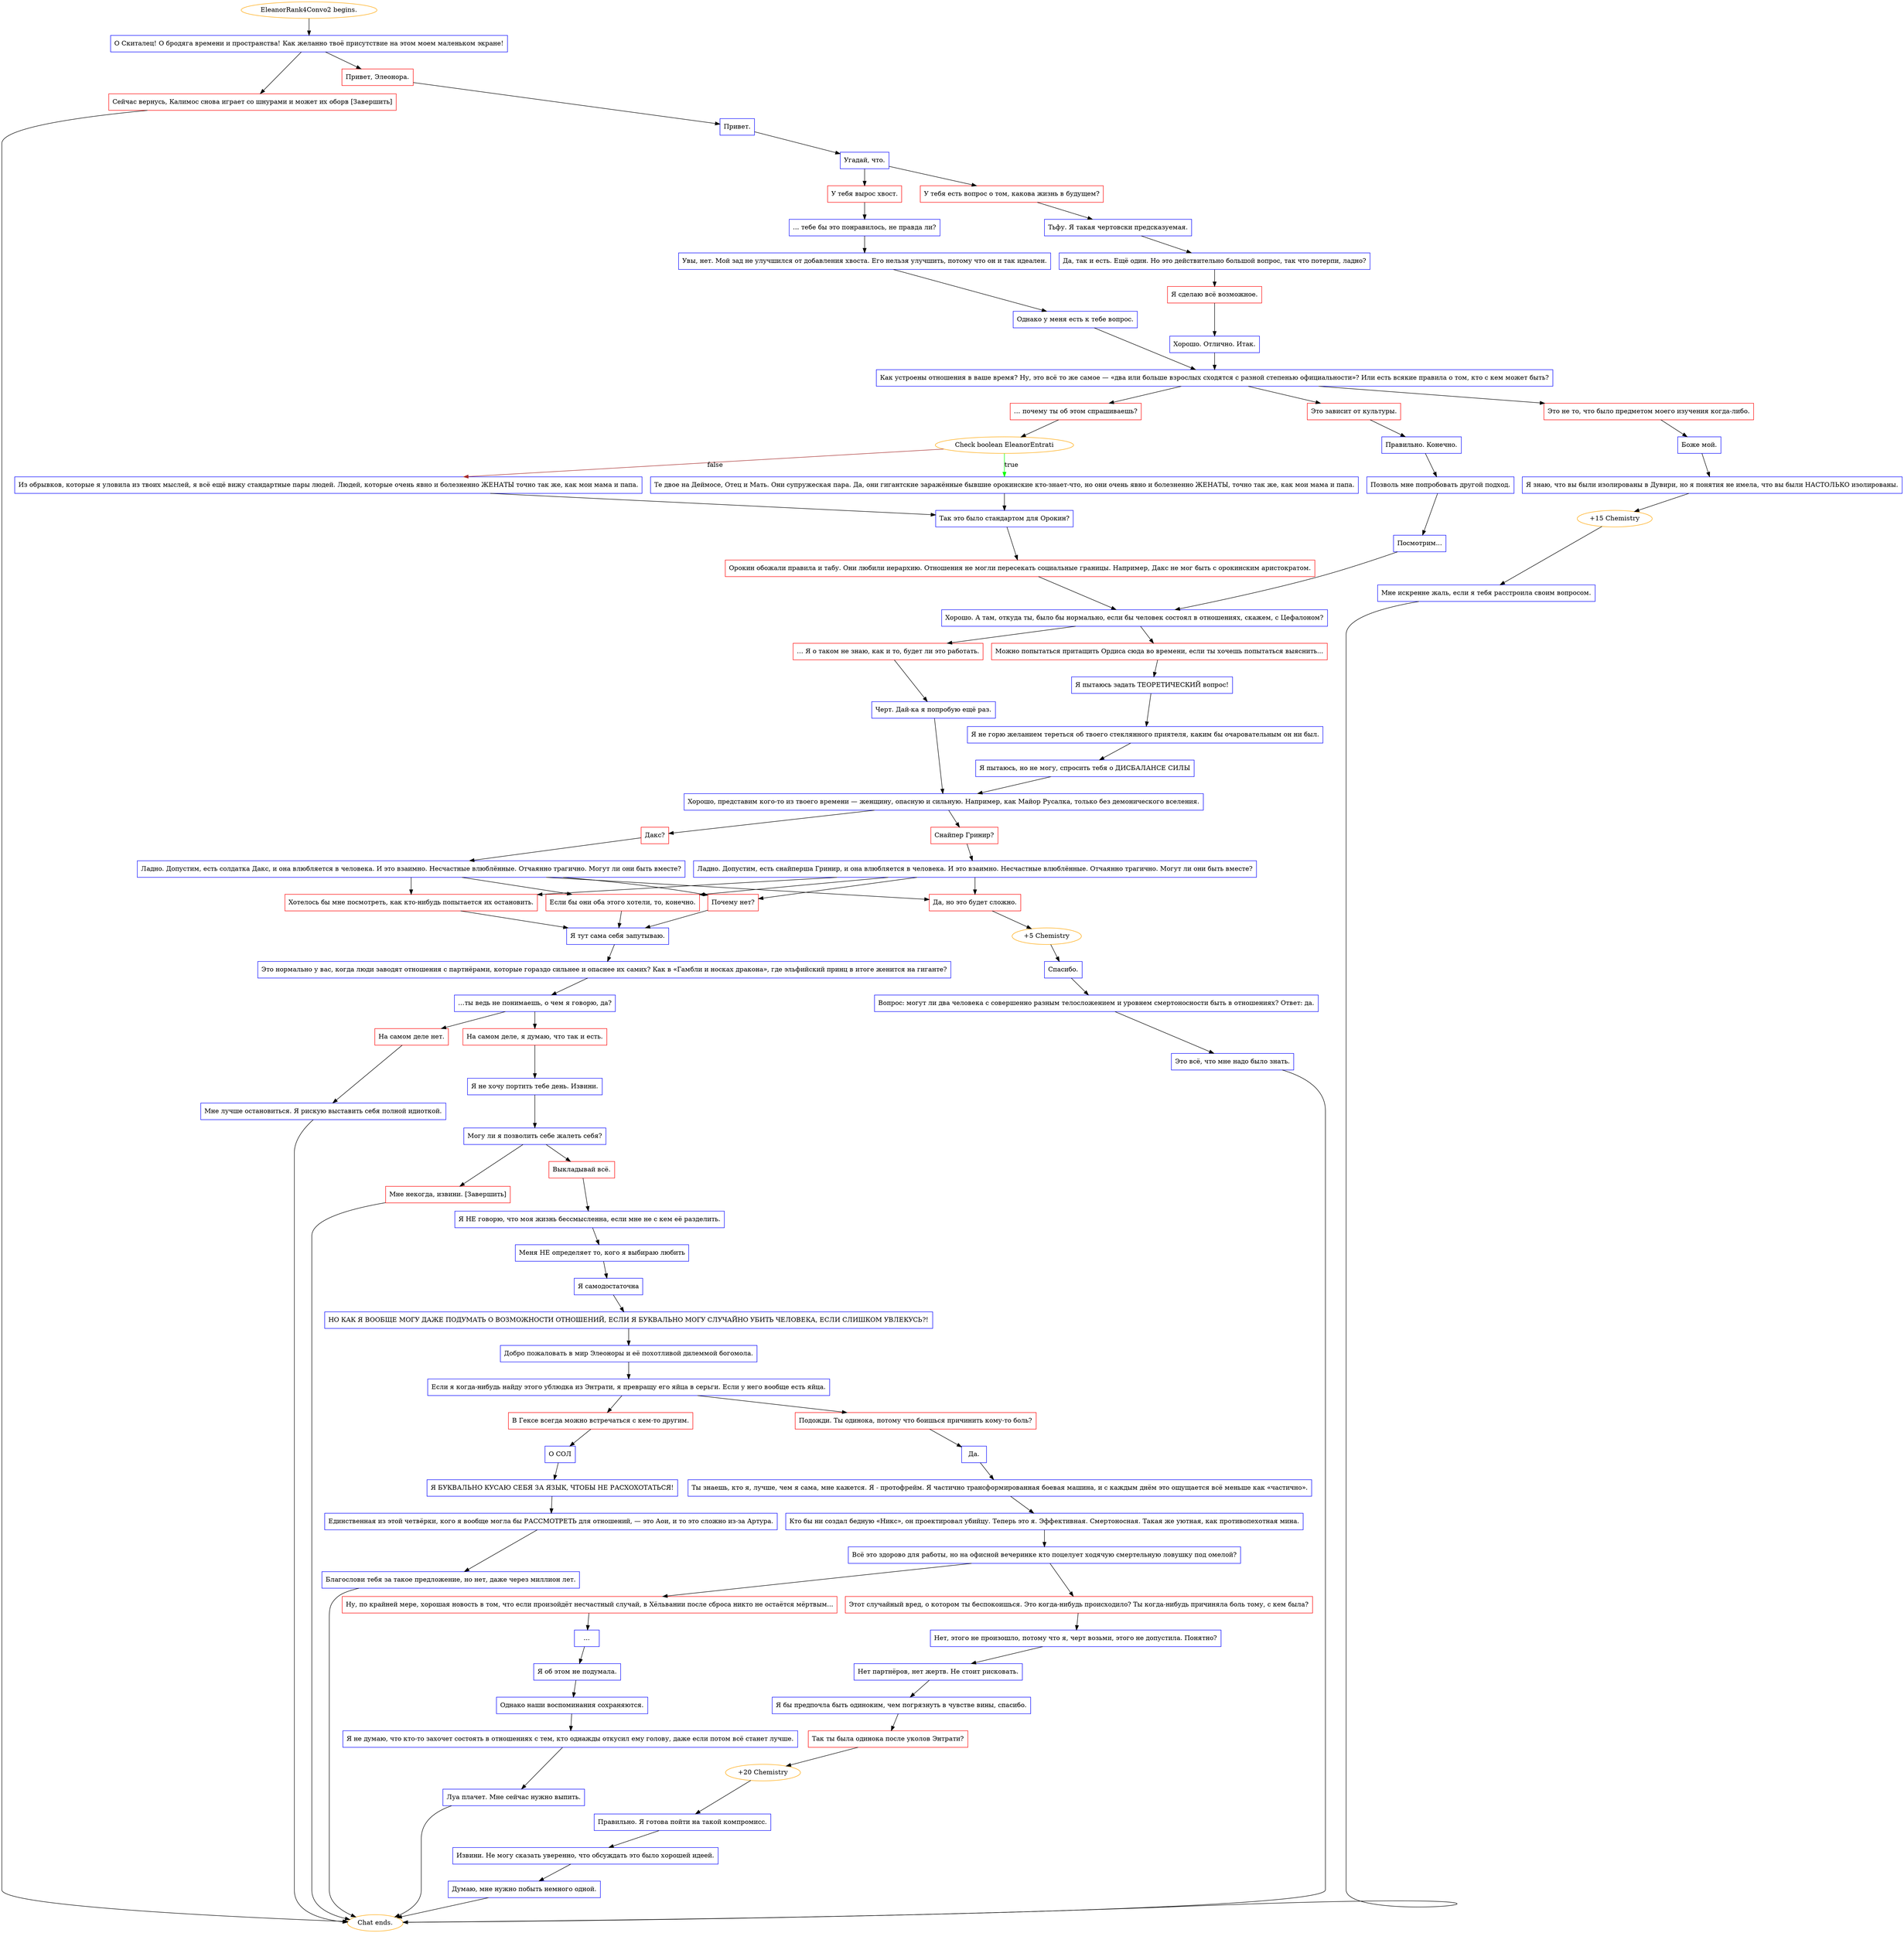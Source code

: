 digraph {
	"EleanorRank4Convo2 begins." [color=orange];
		"EleanorRank4Convo2 begins." -> j2021993367;
	j2021993367 [label="О Скиталец! О бродяга времени и пространства! Как желанно твоё присутствие на этом моем маленьком экране!",shape=box,color=blue];
		j2021993367 -> j2905651018;
		j2021993367 -> j2477833847;
	j2905651018 [label="Привет, Элеонора.",shape=box,color=red];
		j2905651018 -> j2697409386;
	j2477833847 [label="Сейчас вернусь, Калимос снова играет со шнурами и может их оборв [Завершить]",shape=box,color=red];
		j2477833847 -> "Chat ends.";
	j2697409386 [label="Привет.",shape=box,color=blue];
		j2697409386 -> j538045515;
	"Chat ends." [color=orange];
	j538045515 [label="Угадай, что.",shape=box,color=blue];
		j538045515 -> j1662039864;
		j538045515 -> j2744552778;
	j1662039864 [label="У тебя есть вопрос о том, какова жизнь в будущем?",shape=box,color=red];
		j1662039864 -> j2200993546;
	j2744552778 [label="У тебя вырос хвост.",shape=box,color=red];
		j2744552778 -> j1620076557;
	j2200993546 [label="Тьфу. Я такая чертовски предсказуемая.",shape=box,color=blue];
		j2200993546 -> j3606535196;
	j1620076557 [label="... тебе бы это понравилось, не правда ли?",shape=box,color=blue];
		j1620076557 -> j613473423;
	j3606535196 [label="Да, так и есть. Ещё один. Но это действительно большой вопрос, так что потерпи, ладно?",shape=box,color=blue];
		j3606535196 -> j1703200778;
	j613473423 [label="Увы, нет. Мой зад не улучшился от добавления хвоста. Его нельзя улучшить, потому что он и так идеален.",shape=box,color=blue];
		j613473423 -> j3353160937;
	j1703200778 [label="Я сделаю всё возможное.",shape=box,color=red];
		j1703200778 -> j2376031346;
	j3353160937 [label="Однако у меня есть к тебе вопрос.",shape=box,color=blue];
		j3353160937 -> j2238986892;
	j2376031346 [label="Хорошо. Отлично. Итак.",shape=box,color=blue];
		j2376031346 -> j2238986892;
	j2238986892 [label="Как устроены отношения в ваше время? Ну, это всё то же самое — «два или больше взрослых сходятся с разной степенью официальности»? Или есть всякие правила о том, кто с кем может быть?",shape=box,color=blue];
		j2238986892 -> j232679209;
		j2238986892 -> j2533382128;
		j2238986892 -> j632733503;
	j232679209 [label="Это не то, что было предметом моего изучения когда-либо.",shape=box,color=red];
		j232679209 -> j1081462113;
	j2533382128 [label="Это зависит от культуры.",shape=box,color=red];
		j2533382128 -> j1003407343;
	j632733503 [label="… почему ты об этом спрашиваешь?",shape=box,color=red];
		j632733503 -> j614221672;
	j1081462113 [label="Боже мой.",shape=box,color=blue];
		j1081462113 -> j3935519810;
	j1003407343 [label="Правильно. Конечно.",shape=box,color=blue];
		j1003407343 -> j1578825976;
	j614221672 [label="Check boolean EleanorEntrati",color=orange];
		j614221672 -> j3626224536 [label=true,color=green];
		j614221672 -> j118837743 [label=false,color=brown];
	j3935519810 [label="Я знаю, что вы были изолированы в Дувири, но я понятия не имела, что вы были НАСТОЛЬКО изолированы.",shape=box,color=blue];
		j3935519810 -> j3674809959;
	j1578825976 [label="Позволь мне попробовать другой подход.",shape=box,color=blue];
		j1578825976 -> j628671941;
	j3626224536 [label="Те двое на Деймосе, Отец и Мать. Они супружеская пара. Да, они гигантские заражённые бывшие орокинские кто-знает-что, но они очень явно и болезненно ЖЕНАТЫ, точно так же, как мои мама и папа.",shape=box,color=blue];
		j3626224536 -> j559510697;
	j118837743 [label="Из обрывков, которые я уловила из твоих мыслей, я всё ещё вижу стандартные пары людей. Людей, которые очень явно и болезненно ЖЕНАТЫ точно так же, как мои мама и папа.",shape=box,color=blue];
		j118837743 -> j559510697;
	j3674809959 [label="+15 Chemistry",color=orange];
		j3674809959 -> j3323922750;
	j628671941 [label="Посмотрим...",shape=box,color=blue];
		j628671941 -> j2473876465;
	j559510697 [label="Так это было стандартом для Орокин?",shape=box,color=blue];
		j559510697 -> j3730351821;
	j3323922750 [label="Мне искренне жаль, если я тебя расстроила своим вопросом.",shape=box,color=blue];
		j3323922750 -> "Chat ends.";
	j2473876465 [label="Хорошо. А там, откуда ты, было бы нормально, если бы человек состоял в отношениях, скажем, с Цефалоном?",shape=box,color=blue];
		j2473876465 -> j2931965822;
		j2473876465 -> j2001878066;
	j3730351821 [label="Орокин обожали правила и табу. Они любили иерархию. Отношения не могли пересекать социальные границы. Например, Дакс не мог быть с орокинским аристократом.",shape=box,color=red];
		j3730351821 -> j2473876465;
	j2931965822 [label="Можно попытаться притащить Ордиса сюда во времени, если ты хочешь попытаться выяснить...",shape=box,color=red];
		j2931965822 -> j1921911201;
	j2001878066 [label="… Я о таком не знаю, как и то, будет ли это работать.",shape=box,color=red];
		j2001878066 -> j1141432250;
	j1921911201 [label="Я пытаюсь задать ТЕОРЕТИЧЕСКИЙ вопрос!",shape=box,color=blue];
		j1921911201 -> j3141835589;
	j1141432250 [label="Черт. Дай-ка я попробую ещё раз.",shape=box,color=blue];
		j1141432250 -> j2530115021;
	j3141835589 [label="Я не горю желанием тереться об твоего стеклянного приятеля, каким бы очаровательным он ни был.",shape=box,color=blue];
		j3141835589 -> j2606474110;
	j2530115021 [label="Хорошо, представим кого-то из твоего времени — женщину, опасную и сильную. Например, как Майор Русалка, только без демонического вселения.",shape=box,color=blue];
		j2530115021 -> j2205567243;
		j2530115021 -> j3836135504;
	j2606474110 [label="Я пытаюсь, но не могу, спросить тебя о ДИСБАЛАНСЕ СИЛЫ",shape=box,color=blue];
		j2606474110 -> j2530115021;
	j2205567243 [label="Снайпер Гринир?",shape=box,color=red];
		j2205567243 -> j190096230;
	j3836135504 [label="Дакс?",shape=box,color=red];
		j3836135504 -> j1408030742;
	j190096230 [label="Ладно. Допустим, есть снайперша Гринир, и она влюбляется в человека. И это взаимно. Несчастные влюблённые. Отчаянно трагично. Могут ли они быть вместе?",shape=box,color=blue];
		j190096230 -> j541713911;
		j190096230 -> j733582666;
		j190096230 -> j1681610837;
		j190096230 -> j2961689771;
	j1408030742 [label="Ладно. Допустим, есть солдатка Дакс, и она влюбляется в человека. И это взаимно. Несчастные влюблённые. Отчаянно трагично. Могут ли они быть вместе?",shape=box,color=blue];
		j1408030742 -> j541713911;
		j1408030742 -> j733582666;
		j1408030742 -> j1681610837;
		j1408030742 -> j2961689771;
	j541713911 [label="Если бы они оба этого хотели, то, конечно.",shape=box,color=red];
		j541713911 -> j2758103526;
	j733582666 [label="Почему нет?",shape=box,color=red];
		j733582666 -> j2758103526;
	j1681610837 [label="Хотелось бы мне посмотреть, как кто-нибудь попытается их остановить.",shape=box,color=red];
		j1681610837 -> j2758103526;
	j2961689771 [label="Да, но это будет сложно.",shape=box,color=red];
		j2961689771 -> j398613594;
	j2758103526 [label="Я тут сама себя запутываю.",shape=box,color=blue];
		j2758103526 -> j2929312217;
	j398613594 [label="+5 Chemistry",color=orange];
		j398613594 -> j2279312447;
	j2929312217 [label="Это нормально у вас, когда люди заводят отношения с партнёрами, которые гораздо сильнее и опаснее их самих? Как в «Гамбли и носках дракона», где эльфийский принц в итоге женится на гиганте?",shape=box,color=blue];
		j2929312217 -> j532190367;
	j2279312447 [label="Спасибо.",shape=box,color=blue];
		j2279312447 -> j1476365395;
	j532190367 [label="…ты ведь не понимаешь, о чем я говорю, да?",shape=box,color=blue];
		j532190367 -> j1056798473;
		j532190367 -> j1951967870;
	j1476365395 [label="Вопрос: могут ли два человека с совершенно разным телосложением и уровнем смертоносности быть в отношениях? Ответ: да.",shape=box,color=blue];
		j1476365395 -> j1097403676;
	j1056798473 [label="На самом деле, я думаю, что так и есть.",shape=box,color=red];
		j1056798473 -> j1742921101;
	j1951967870 [label="На самом деле нет.",shape=box,color=red];
		j1951967870 -> j1314049428;
	j1097403676 [label="Это всё, что мне надо было знать.",shape=box,color=blue];
		j1097403676 -> "Chat ends.";
	j1742921101 [label="Я не хочу портить тебе день. Извини.",shape=box,color=blue];
		j1742921101 -> j1776688786;
	j1314049428 [label="Мне лучше остановиться. Я рискую выставить себя полной идиоткой.",shape=box,color=blue];
		j1314049428 -> "Chat ends.";
	j1776688786 [label="Могу ли я позволить себе жалеть себя?",shape=box,color=blue];
		j1776688786 -> j1684250623;
		j1776688786 -> j2661116755;
	j1684250623 [label="Выкладывай всё.",shape=box,color=red];
		j1684250623 -> j3547168946;
	j2661116755 [label="Мне некогда, извини. [Завершить]",shape=box,color=red];
		j2661116755 -> "Chat ends.";
	j3547168946 [label="Я НЕ говорю, что моя жизнь бессмысленна, если мне не с кем её разделить.",shape=box,color=blue];
		j3547168946 -> j2663188012;
	j2663188012 [label="Меня НЕ определяет то, кого я выбираю любить",shape=box,color=blue];
		j2663188012 -> j1264473459;
	j1264473459 [label="Я самодостаточна",shape=box,color=blue];
		j1264473459 -> j1612712512;
	j1612712512 [label="НО КАК Я ВООБЩЕ МОГУ ДАЖЕ ПОДУМАТЬ О ВОЗМОЖНОСТИ ОТНОШЕНИЙ, ЕСЛИ Я БУКВАЛЬНО МОГУ СЛУЧАЙНО УБИТЬ ЧЕЛОВЕКА, ЕСЛИ СЛИШКОМ УВЛЕКУСЬ?!",shape=box,color=blue];
		j1612712512 -> j3587283489;
	j3587283489 [label="Добро пожаловать в мир Элеоноры и её похотливой дилеммой богомола.",shape=box,color=blue];
		j3587283489 -> j2514300041;
	j2514300041 [label="Если я когда-нибудь найду этого ублюдка из Энтрати, я превращу его яйца в серьги. Если у него вообще есть яйца.",shape=box,color=blue];
		j2514300041 -> j805133054;
		j2514300041 -> j3861633048;
	j805133054 [label="В Гексе всегда можно встречаться с кем-то другим.",shape=box,color=red];
		j805133054 -> j595199512;
	j3861633048 [label="Подожди. Ты одинока, потому что боишься причинить кому-то боль?",shape=box,color=red];
		j3861633048 -> j3203464543;
	j595199512 [label="О СОЛ",shape=box,color=blue];
		j595199512 -> j913635571;
	j3203464543 [label="Да.",shape=box,color=blue];
		j3203464543 -> j2971127642;
	j913635571 [label="Я БУКВАЛЬНО КУСАЮ СЕБЯ ЗА ЯЗЫК, ЧТОБЫ НЕ РАСХОХОТАТЬСЯ!",shape=box,color=blue];
		j913635571 -> j1725855477;
	j2971127642 [label="Ты знаешь, кто я, лучше, чем я сама, мне кажется. Я - протофрейм. Я частично трансформированная боевая машина, и с каждым днём это ощущается всё меньше как «частично».",shape=box,color=blue];
		j2971127642 -> j1069225818;
	j1725855477 [label="Единственная из этой четвёрки, кого я вообще могла бы РАССМОТРЕТЬ для отношений, — это Аои, и то это сложно из-за Артура.",shape=box,color=blue];
		j1725855477 -> j824592909;
	j1069225818 [label="Кто бы ни создал бедную «Никс», он проектировал убийцу. Теперь это я. Эффективная. Смертоносная. Такая же уютная, как противопехотная мина.",shape=box,color=blue];
		j1069225818 -> j1884669921;
	j824592909 [label="Благослови тебя за такое предложение, но нет, даже через миллион лет.",shape=box,color=blue];
		j824592909 -> "Chat ends.";
	j1884669921 [label="Всё это здорово для работы, но на офисной вечеринке кто поцелует ходячую смертельную ловушку под омелой?",shape=box,color=blue];
		j1884669921 -> j96503810;
		j1884669921 -> j537175619;
	j96503810 [label="Этот случайный вред, о котором ты беспокоишься. Это когда-нибудь происходило? Ты когда-нибудь причиняла боль тому, с кем была?",shape=box,color=red];
		j96503810 -> j3123935913;
	j537175619 [label="Ну, по крайней мере, хорошая новость в том, что если произойдёт несчастный случай, в Хёльвании после сброса никто не остаётся мёртвым...",shape=box,color=red];
		j537175619 -> j807469380;
	j3123935913 [label="Нет, этого не произошло, потому что я, черт возьми, этого не допустила. Понятно?",shape=box,color=blue];
		j3123935913 -> j3441351850;
	j807469380 [label="...",shape=box,color=blue];
		j807469380 -> j2068546367;
	j3441351850 [label="Нет партнёров, нет жертв. Не стоит рисковать.",shape=box,color=blue];
		j3441351850 -> j2988439409;
	j2068546367 [label="Я об этом не подумала.",shape=box,color=blue];
		j2068546367 -> j3709363196;
	j2988439409 [label="Я бы предпочла быть одиноким, чем погрязнуть в чувстве вины, спасибо.",shape=box,color=blue];
		j2988439409 -> j2997433938;
	j3709363196 [label="Однако наши воспоминания сохраняются.",shape=box,color=blue];
		j3709363196 -> j3544716845;
	j2997433938 [label="Так ты была одинока после уколов Энтрати?",shape=box,color=red];
		j2997433938 -> j4001001467;
	j3544716845 [label="Я не думаю, что кто-то захочет состоять в отношениях с тем, кто однажды откусил ему голову, даже если потом всё станет лучше.",shape=box,color=blue];
		j3544716845 -> j1728083213;
	j4001001467 [label="+20 Chemistry",color=orange];
		j4001001467 -> j740169320;
	j1728083213 [label="Луа плачет. Мне сейчас нужно выпить.",shape=box,color=blue];
		j1728083213 -> "Chat ends.";
	j740169320 [label="Правильно. Я готова пойти на такой компромисс.",shape=box,color=blue];
		j740169320 -> j69998270;
	j69998270 [label="Извини. Не могу сказать уверенно, что обсуждать это было хорошей идеей.",shape=box,color=blue];
		j69998270 -> j18024858;
	j18024858 [label="Думаю, мне нужно побыть немного одной.",shape=box,color=blue];
		j18024858 -> "Chat ends.";
}